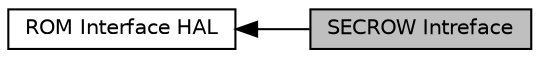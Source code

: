 digraph "SECROW Intreface"
{
  edge [fontname="Helvetica",fontsize="10",labelfontname="Helvetica",labelfontsize="10"];
  node [fontname="Helvetica",fontsize="10",shape=record];
  rankdir=LR;
  Node0 [label="SECROW Intreface",height=0.2,width=0.4,color="black", fillcolor="grey75", style="filled", fontcolor="black"];
  Node1 [label="ROM Interface HAL",height=0.2,width=0.4,color="black", fillcolor="white", style="filled",URL="$d3/db5/group__phhal_sys_ser.html",tooltip="ROM Interface (System Services) APIs. "];
  Node1->Node0 [shape=plaintext, dir="back", style="solid"];
}
